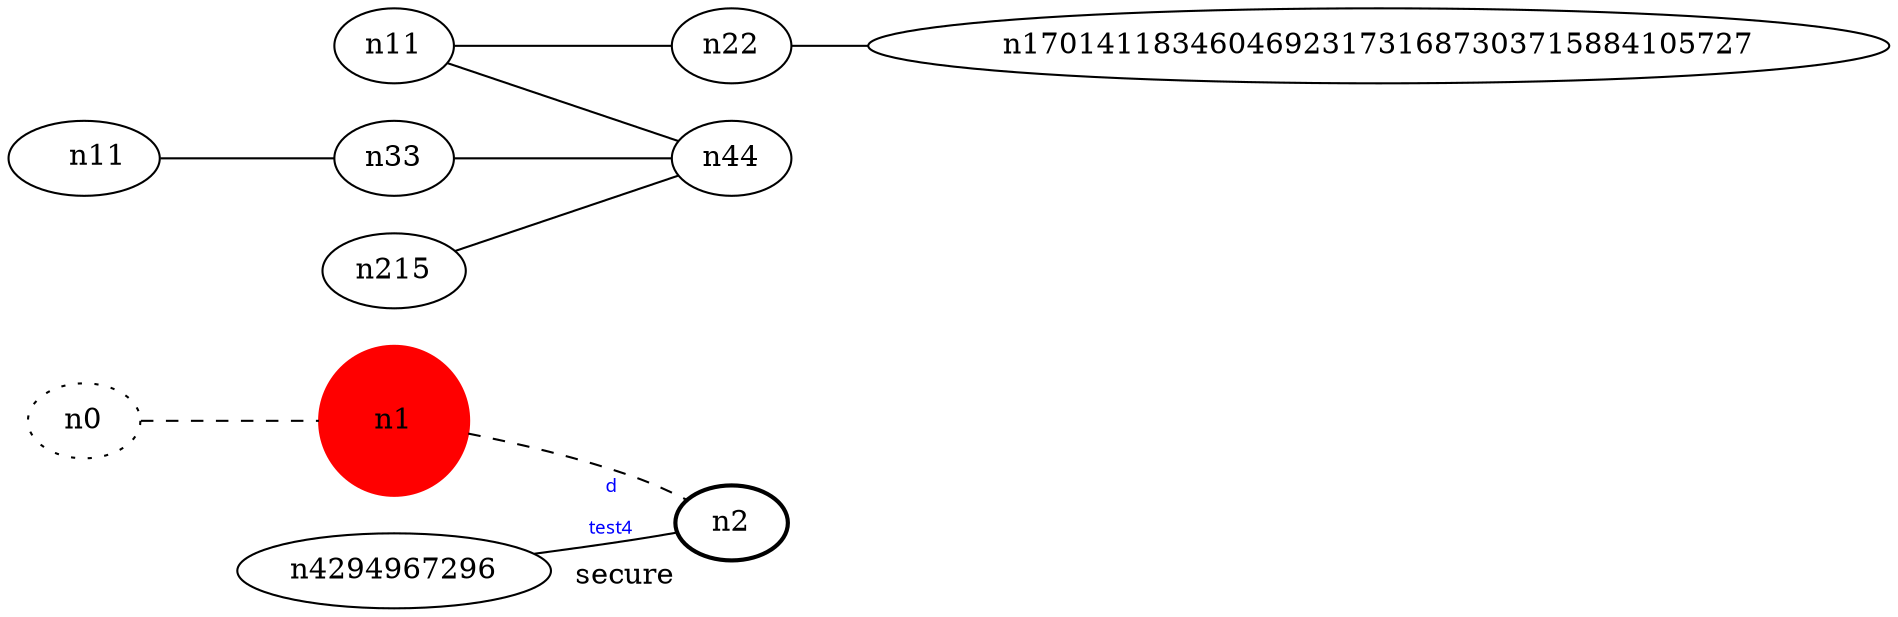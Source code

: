 graph test4 {
	rankdir=LR;
	fontcolor=blue; /* c0; c1; c0 -- c1 */
	n0 [style=dotted, fillcolor="#123457"]; // c2; c3; c2 -- c3
	n1 [height=1, width=1, color=red, style=filled];
	n2 [style=bold, xlabel="secure"];
	n0 -- n1 -- n2[style=dashed];
	n4294967296 -- n2 [fontname="comic sans", label="d\n\l\G", fontcolor=blue, fontsize=9];
	n11 -- n22;
	ㅤn11 -- n33;
	n11 -- n44;
	n22 -- n170141183460469231731687303715884105727;
	n215 -- n44;
	n33 -- n44;
}

